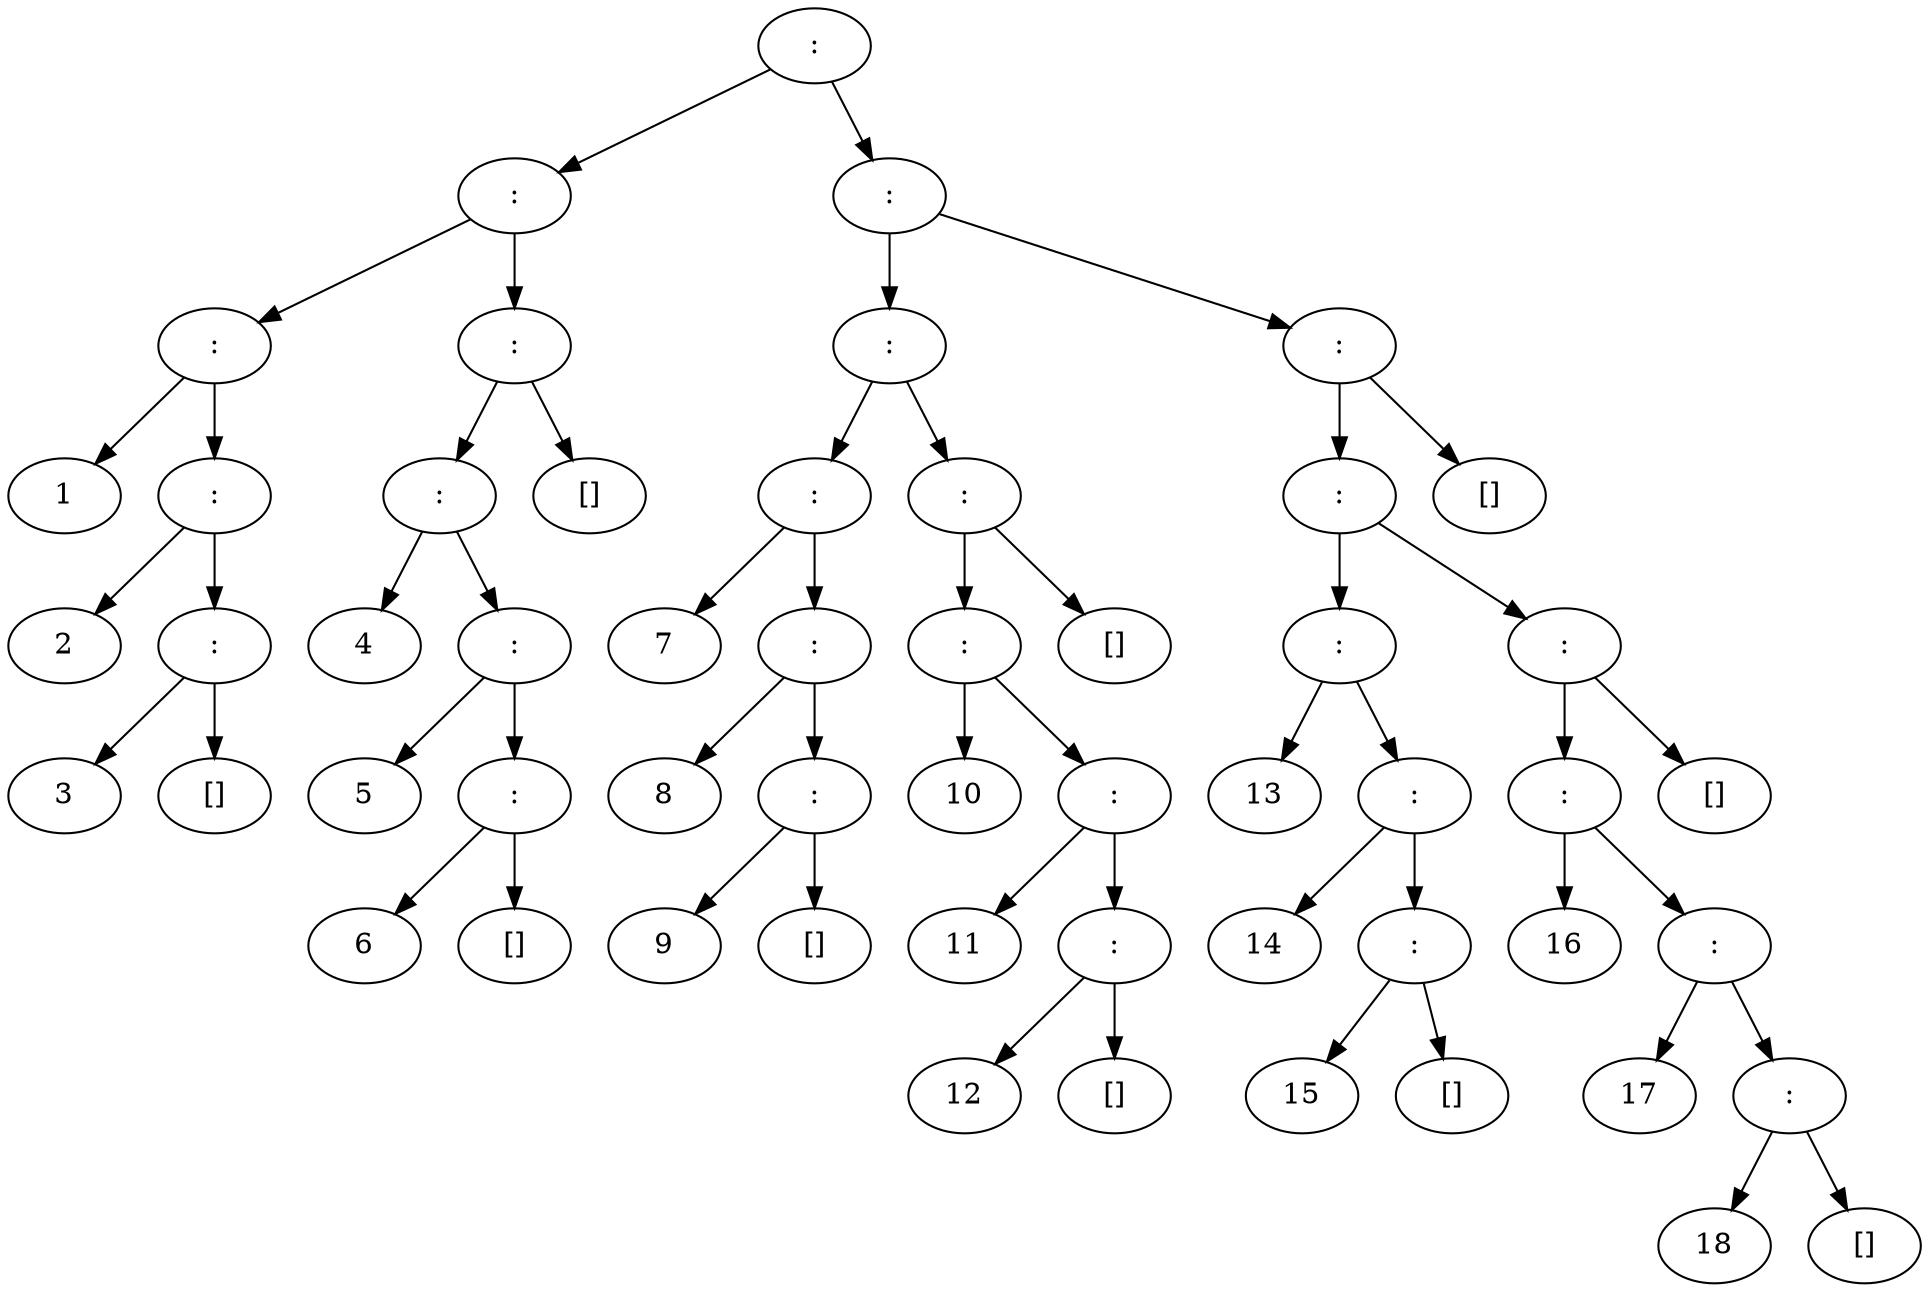 digraph tree {
"[]" [label=":"];
"[]" -> "[1]";
"[1]" [label=":"];
"[1]" -> "[1,1]";
"[1,1]" [label=":"];
"[1,1]" -> "[1,1,1]";
"[1,1,1]" [label="1"];
"[1,1]" -> "[2,1,1]";
"[2,1,1]" [label=":"];
"[2,1,1]" -> "[1,2,1,1]";
"[1,2,1,1]" [label="2"];
"[2,1,1]" -> "[2,2,1,1]";
"[2,2,1,1]" [label=":"];
"[2,2,1,1]" -> "[1,2,2,1,1]";
"[1,2,2,1,1]" [label="3"];
"[2,2,1,1]" -> "[2,2,2,1,1]";
"[2,2,2,1,1]" [label="[]"];
"[1]" -> "[2,1]";
"[2,1]" [label=":"];
"[2,1]" -> "[1,2,1]";
"[1,2,1]" [label=":"];
"[1,2,1]" -> "[1,1,2,1]";
"[1,1,2,1]" [label="4"];
"[1,2,1]" -> "[2,1,2,1]";
"[2,1,2,1]" [label=":"];
"[2,1,2,1]" -> "[1,2,1,2,1]";
"[1,2,1,2,1]" [label="5"];
"[2,1,2,1]" -> "[2,2,1,2,1]";
"[2,2,1,2,1]" [label=":"];
"[2,2,1,2,1]" -> "[1,2,2,1,2,1]";
"[1,2,2,1,2,1]" [label="6"];
"[2,2,1,2,1]" -> "[2,2,2,1,2,1]";
"[2,2,2,1,2,1]" [label="[]"];
"[2,1]" -> "[2,2,1]";
"[2,2,1]" [label="[]"];
"[]" -> "[2]";
"[2]" [label=":"];
"[2]" -> "[1,2]";
"[1,2]" [label=":"];
"[1,2]" -> "[1,1,2]";
"[1,1,2]" [label=":"];
"[1,1,2]" -> "[1,1,1,2]";
"[1,1,1,2]" [label="7"];
"[1,1,2]" -> "[2,1,1,2]";
"[2,1,1,2]" [label=":"];
"[2,1,1,2]" -> "[1,2,1,1,2]";
"[1,2,1,1,2]" [label="8"];
"[2,1,1,2]" -> "[2,2,1,1,2]";
"[2,2,1,1,2]" [label=":"];
"[2,2,1,1,2]" -> "[1,2,2,1,1,2]";
"[1,2,2,1,1,2]" [label="9"];
"[2,2,1,1,2]" -> "[2,2,2,1,1,2]";
"[2,2,2,1,1,2]" [label="[]"];
"[1,2]" -> "[2,1,2]";
"[2,1,2]" [label=":"];
"[2,1,2]" -> "[1,2,1,2]";
"[1,2,1,2]" [label=":"];
"[1,2,1,2]" -> "[1,1,2,1,2]";
"[1,1,2,1,2]" [label="10"];
"[1,2,1,2]" -> "[2,1,2,1,2]";
"[2,1,2,1,2]" [label=":"];
"[2,1,2,1,2]" -> "[1,2,1,2,1,2]";
"[1,2,1,2,1,2]" [label="11"];
"[2,1,2,1,2]" -> "[2,2,1,2,1,2]";
"[2,2,1,2,1,2]" [label=":"];
"[2,2,1,2,1,2]" -> "[1,2,2,1,2,1,2]";
"[1,2,2,1,2,1,2]" [label="12"];
"[2,2,1,2,1,2]" -> "[2,2,2,1,2,1,2]";
"[2,2,2,1,2,1,2]" [label="[]"];
"[2,1,2]" -> "[2,2,1,2]";
"[2,2,1,2]" [label="[]"];
"[2]" -> "[2,2]";
"[2,2]" [label=":"];
"[2,2]" -> "[1,2,2]";
"[1,2,2]" [label=":"];
"[1,2,2]" -> "[1,1,2,2]";
"[1,1,2,2]" [label=":"];
"[1,1,2,2]" -> "[1,1,1,2,2]";
"[1,1,1,2,2]" [label="13"];
"[1,1,2,2]" -> "[2,1,1,2,2]";
"[2,1,1,2,2]" [label=":"];
"[2,1,1,2,2]" -> "[1,2,1,1,2,2]";
"[1,2,1,1,2,2]" [label="14"];
"[2,1,1,2,2]" -> "[2,2,1,1,2,2]";
"[2,2,1,1,2,2]" [label=":"];
"[2,2,1,1,2,2]" -> "[1,2,2,1,1,2,2]";
"[1,2,2,1,1,2,2]" [label="15"];
"[2,2,1,1,2,2]" -> "[2,2,2,1,1,2,2]";
"[2,2,2,1,1,2,2]" [label="[]"];
"[1,2,2]" -> "[2,1,2,2]";
"[2,1,2,2]" [label=":"];
"[2,1,2,2]" -> "[1,2,1,2,2]";
"[1,2,1,2,2]" [label=":"];
"[1,2,1,2,2]" -> "[1,1,2,1,2,2]";
"[1,1,2,1,2,2]" [label="16"];
"[1,2,1,2,2]" -> "[2,1,2,1,2,2]";
"[2,1,2,1,2,2]" [label=":"];
"[2,1,2,1,2,2]" -> "[1,2,1,2,1,2,2]";
"[1,2,1,2,1,2,2]" [label="17"];
"[2,1,2,1,2,2]" -> "[2,2,1,2,1,2,2]";
"[2,2,1,2,1,2,2]" [label=":"];
"[2,2,1,2,1,2,2]" -> "[1,2,2,1,2,1,2,2]";
"[1,2,2,1,2,1,2,2]" [label="18"];
"[2,2,1,2,1,2,2]" -> "[2,2,2,1,2,1,2,2]";
"[2,2,2,1,2,1,2,2]" [label="[]"];
"[2,1,2,2]" -> "[2,2,1,2,2]";
"[2,2,1,2,2]" [label="[]"];
"[2,2]" -> "[2,2,2]";
"[2,2,2]" [label="[]"];
}
